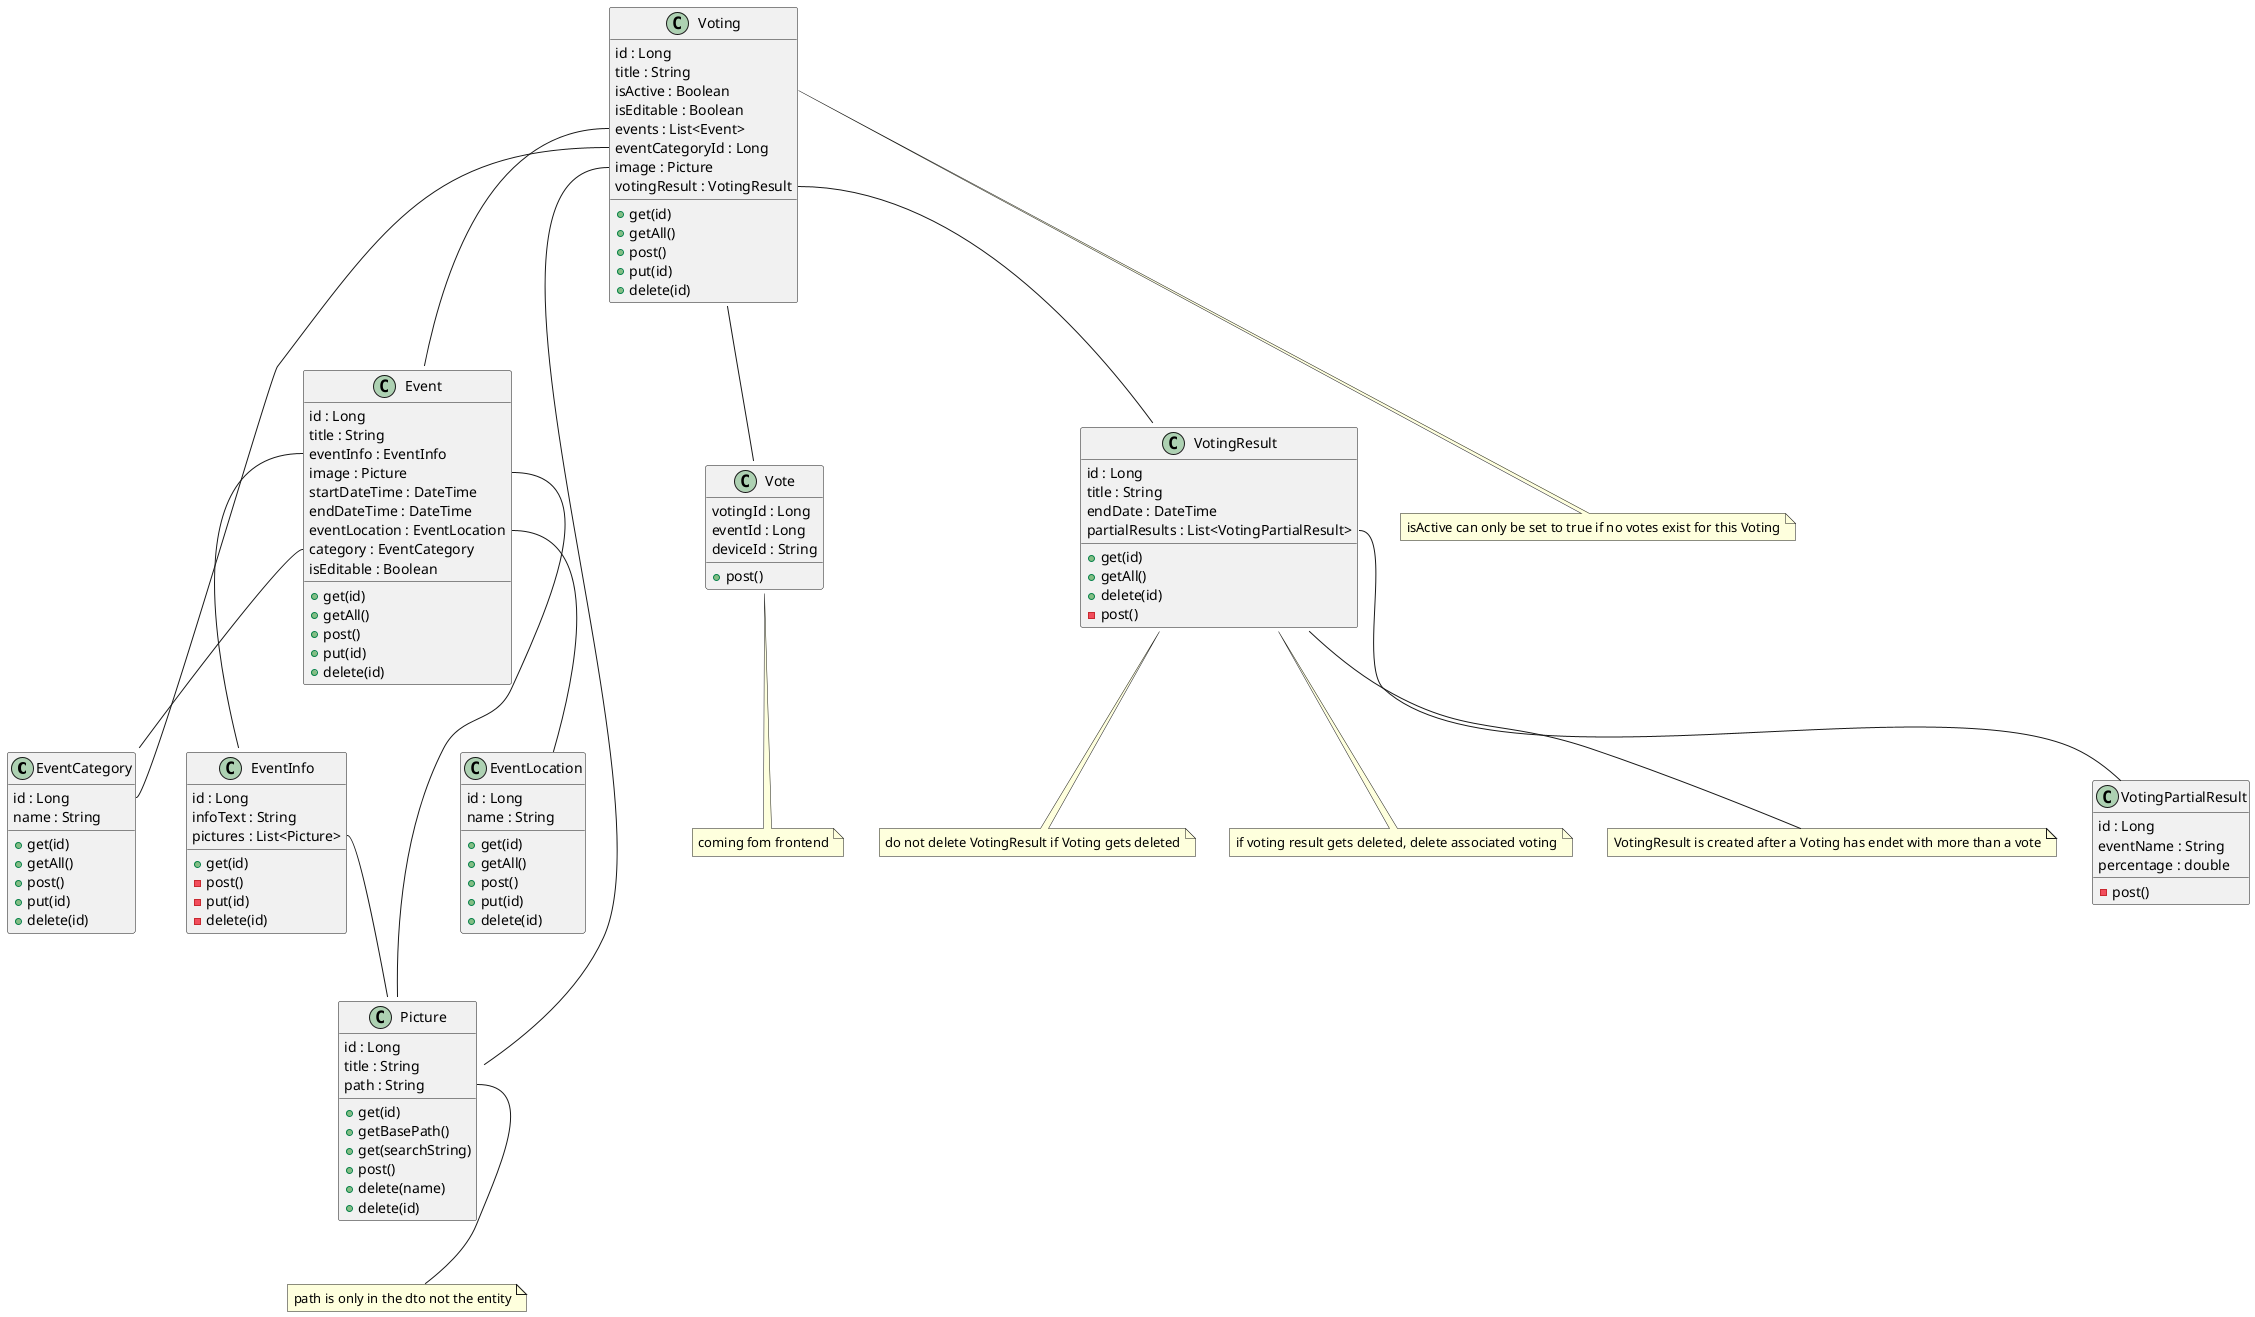 @startuml

class EventCategory{
    id : Long
    name : String
    + get(id)
    + getAll()
    + post()
    + put(id)
    + delete(id)
}

class Event{
    id : Long
    title : String
    eventInfo : EventInfo
    image : Picture
    startDateTime : DateTime
    endDateTime : DateTime
    eventLocation : EventLocation
    category : EventCategory
    isEditable : Boolean
    + get(id)
    + getAll()
    + post()
    + put(id)
    + delete(id)
}

class EventInfo{
    id : Long
    infoText : String
    pictures : List<Picture>
    + get(id)
    - post()
    - put(id)
    - delete(id)
}

class Picture{
    id : Long
    title : String
    path : String
    + get(id)
    + getBasePath()
    + get(searchString)
    + post()
    + delete(name)
    + delete(id)

}

class EventLocation{
    id : Long
    name : String
    + get(id)
    + getAll()
    + post()
    + put(id)
    + delete(id)
}

class Vote{
    votingId : Long
    eventId : Long
    deviceId : String
    + post()
}

class Voting{
    id : Long
    title : String
    isActive : Boolean
    isEditable : Boolean
    events : List<Event>
    eventCategoryId : Long
    image : Picture
    votingResult : VotingResult
    + get(id)
    + getAll()
    + post()
    + put(id)
    + delete(id)
}

class VotingResult {
    id : Long
    title : String
    endDate : DateTime
    partialResults : List<VotingPartialResult>
    + get(id)
    +getAll()
    +delete(id)
    - post()
}

class VotingPartialResult {
    id : Long
    eventName : String
    percentage : double
    - post()
}

note "do not delete VotingResult if Voting gets deleted" as N7
note "if voting result gets deleted, delete associated voting" as N6
note "path is only in the dto not the entity" as N5
note "isActive can only be set to true if no votes exist for this Voting" as N4
note "VotingResult is created after a Voting has endet with more than a vote" as N3
note "coming fom frontend" as N1

Event::image -- Picture
Event::eventLocation -- EventLocation
Event::category -- EventCategory
Event::eventInfo -- EventInfo
EventInfo::pictures -- Picture
Vote::userId -- N1
Voting::eventCategoryId -- EventCategory::id
Voting::votingId -- Vote
Voting::isActive -- N4
Voting::events -- Event
Voting::image -- Picture
Voting::votingResult -- VotingResult
Picture::path -- N5
VotingResult::partialResults -- VotingPartialResult
VotingResult -- N3
VotingResult -- N6
VotingResult -- N7






@enduml